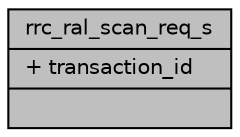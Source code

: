 digraph "rrc_ral_scan_req_s"
{
 // LATEX_PDF_SIZE
  edge [fontname="Helvetica",fontsize="10",labelfontname="Helvetica",labelfontsize="10"];
  node [fontname="Helvetica",fontsize="10",shape=record];
  Node1 [label="{rrc_ral_scan_req_s\n|+ transaction_id\l|}",height=0.2,width=0.4,color="black", fillcolor="grey75", style="filled", fontcolor="black",tooltip=" "];
}
